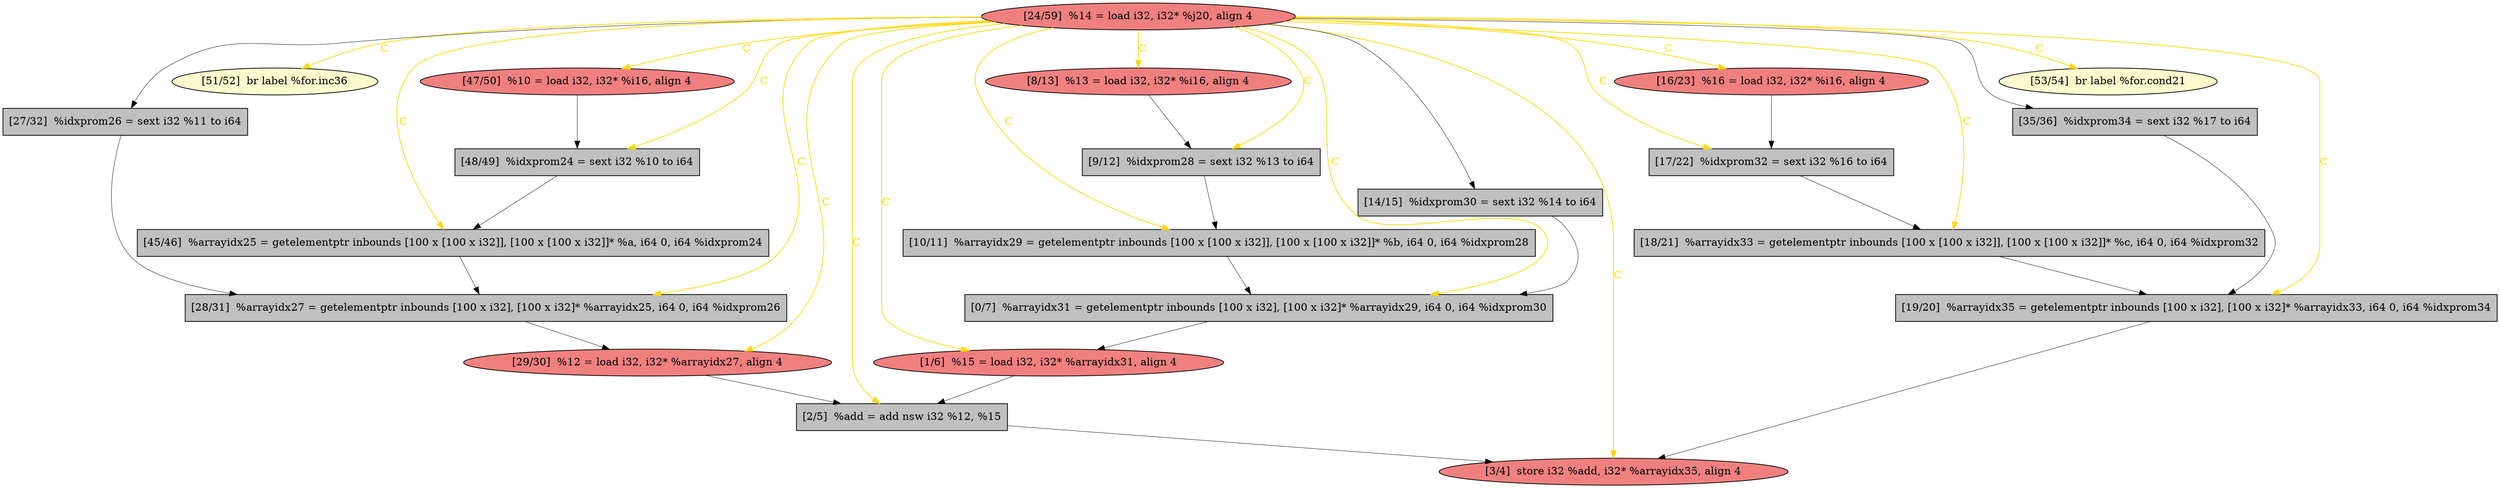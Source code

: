 
digraph G {


node1625 [fillcolor=lightcoral,label="[29/30]  %12 = load i32, i32* %arrayidx27, align 4",shape=ellipse,style=filled ]
node1624 [fillcolor=lemonchiffon,label="[51/52]  br label %for.inc36",shape=ellipse,style=filled ]
node1623 [fillcolor=grey,label="[28/31]  %arrayidx27 = getelementptr inbounds [100 x i32], [100 x i32]* %arrayidx25, i64 0, i64 %idxprom26",shape=rectangle,style=filled ]
node1620 [fillcolor=grey,label="[27/32]  %idxprom26 = sext i32 %11 to i64",shape=rectangle,style=filled ]
node1609 [fillcolor=grey,label="[2/5]  %add = add nsw i32 %12, %15",shape=rectangle,style=filled ]
node1608 [fillcolor=lightcoral,label="[47/50]  %10 = load i32, i32* %i16, align 4",shape=ellipse,style=filled ]
node1607 [fillcolor=grey,label="[19/20]  %arrayidx35 = getelementptr inbounds [100 x i32], [100 x i32]* %arrayidx33, i64 0, i64 %idxprom34",shape=rectangle,style=filled ]
node1605 [fillcolor=lightcoral,label="[16/23]  %16 = load i32, i32* %i16, align 4",shape=ellipse,style=filled ]
node1610 [fillcolor=grey,label="[45/46]  %arrayidx25 = getelementptr inbounds [100 x [100 x i32]], [100 x [100 x i32]]* %a, i64 0, i64 %idxprom24",shape=rectangle,style=filled ]
node1617 [fillcolor=lightcoral,label="[3/4]  store i32 %add, i32* %arrayidx35, align 4",shape=ellipse,style=filled ]
node1606 [fillcolor=grey,label="[18/21]  %arrayidx33 = getelementptr inbounds [100 x [100 x i32]], [100 x [100 x i32]]* %c, i64 0, i64 %idxprom32",shape=rectangle,style=filled ]
node1612 [fillcolor=grey,label="[48/49]  %idxprom24 = sext i32 %10 to i64",shape=rectangle,style=filled ]
node1622 [fillcolor=grey,label="[9/12]  %idxprom28 = sext i32 %13 to i64",shape=rectangle,style=filled ]
node1604 [fillcolor=grey,label="[14/15]  %idxprom30 = sext i32 %14 to i64",shape=rectangle,style=filled ]
node1618 [fillcolor=lightcoral,label="[24/59]  %14 = load i32, i32* %j20, align 4",shape=ellipse,style=filled ]
node1611 [fillcolor=grey,label="[10/11]  %arrayidx29 = getelementptr inbounds [100 x [100 x i32]], [100 x [100 x i32]]* %b, i64 0, i64 %idxprom28",shape=rectangle,style=filled ]
node1613 [fillcolor=grey,label="[0/7]  %arrayidx31 = getelementptr inbounds [100 x i32], [100 x i32]* %arrayidx29, i64 0, i64 %idxprom30",shape=rectangle,style=filled ]
node1614 [fillcolor=lightcoral,label="[8/13]  %13 = load i32, i32* %i16, align 4",shape=ellipse,style=filled ]
node1621 [fillcolor=grey,label="[17/22]  %idxprom32 = sext i32 %16 to i64",shape=rectangle,style=filled ]
node1615 [fillcolor=lightcoral,label="[1/6]  %15 = load i32, i32* %arrayidx31, align 4",shape=ellipse,style=filled ]
node1616 [fillcolor=lemonchiffon,label="[53/54]  br label %for.cond21",shape=ellipse,style=filled ]
node1619 [fillcolor=grey,label="[35/36]  %idxprom34 = sext i32 %17 to i64",shape=rectangle,style=filled ]

node1608->node1612 [style=solid,color=black,label="",penwidth=0.5,fontcolor=black ]
node1620->node1623 [style=solid,color=black,label="",penwidth=0.5,fontcolor=black ]
node1619->node1607 [style=solid,color=black,label="",penwidth=0.5,fontcolor=black ]
node1625->node1609 [style=solid,color=black,label="",penwidth=0.5,fontcolor=black ]
node1618->node1605 [style=solid,color=gold,label="C",penwidth=1.0,fontcolor=gold ]
node1618->node1619 [style=solid,color=black,label="",penwidth=0.5,fontcolor=black ]
node1611->node1613 [style=solid,color=black,label="",penwidth=0.5,fontcolor=black ]
node1623->node1625 [style=solid,color=black,label="",penwidth=0.5,fontcolor=black ]
node1618->node1604 [style=solid,color=black,label="",penwidth=0.5,fontcolor=black ]
node1604->node1613 [style=solid,color=black,label="",penwidth=0.5,fontcolor=black ]
node1612->node1610 [style=solid,color=black,label="",penwidth=0.5,fontcolor=black ]
node1605->node1621 [style=solid,color=black,label="",penwidth=0.5,fontcolor=black ]
node1606->node1607 [style=solid,color=black,label="",penwidth=0.5,fontcolor=black ]
node1610->node1623 [style=solid,color=black,label="",penwidth=0.5,fontcolor=black ]
node1618->node1616 [style=solid,color=gold,label="C",penwidth=1.0,fontcolor=gold ]
node1618->node1611 [style=solid,color=gold,label="C",penwidth=1.0,fontcolor=gold ]
node1618->node1621 [style=solid,color=gold,label="C",penwidth=1.0,fontcolor=gold ]
node1618->node1617 [style=solid,color=gold,label="C",penwidth=1.0,fontcolor=gold ]
node1618->node1609 [style=solid,color=gold,label="C",penwidth=1.0,fontcolor=gold ]
node1613->node1615 [style=solid,color=black,label="",penwidth=0.5,fontcolor=black ]
node1618->node1615 [style=solid,color=gold,label="C",penwidth=1.0,fontcolor=gold ]
node1618->node1623 [style=solid,color=gold,label="C",penwidth=1.0,fontcolor=gold ]
node1618->node1613 [style=solid,color=gold,label="C",penwidth=1.0,fontcolor=gold ]
node1621->node1606 [style=solid,color=black,label="",penwidth=0.5,fontcolor=black ]
node1618->node1612 [style=solid,color=gold,label="C",penwidth=1.0,fontcolor=gold ]
node1614->node1622 [style=solid,color=black,label="",penwidth=0.5,fontcolor=black ]
node1622->node1611 [style=solid,color=black,label="",penwidth=0.5,fontcolor=black ]
node1609->node1617 [style=solid,color=black,label="",penwidth=0.5,fontcolor=black ]
node1618->node1625 [style=solid,color=gold,label="C",penwidth=1.0,fontcolor=gold ]
node1618->node1622 [style=solid,color=gold,label="C",penwidth=1.0,fontcolor=gold ]
node1618->node1614 [style=solid,color=gold,label="C",penwidth=1.0,fontcolor=gold ]
node1618->node1624 [style=solid,color=gold,label="C",penwidth=1.0,fontcolor=gold ]
node1618->node1607 [style=solid,color=gold,label="C",penwidth=1.0,fontcolor=gold ]
node1618->node1606 [style=solid,color=gold,label="C",penwidth=1.0,fontcolor=gold ]
node1618->node1608 [style=solid,color=gold,label="C",penwidth=1.0,fontcolor=gold ]
node1615->node1609 [style=solid,color=black,label="",penwidth=0.5,fontcolor=black ]
node1618->node1610 [style=solid,color=gold,label="C",penwidth=1.0,fontcolor=gold ]
node1618->node1620 [style=solid,color=black,label="",penwidth=0.5,fontcolor=black ]
node1607->node1617 [style=solid,color=black,label="",penwidth=0.5,fontcolor=black ]


}
